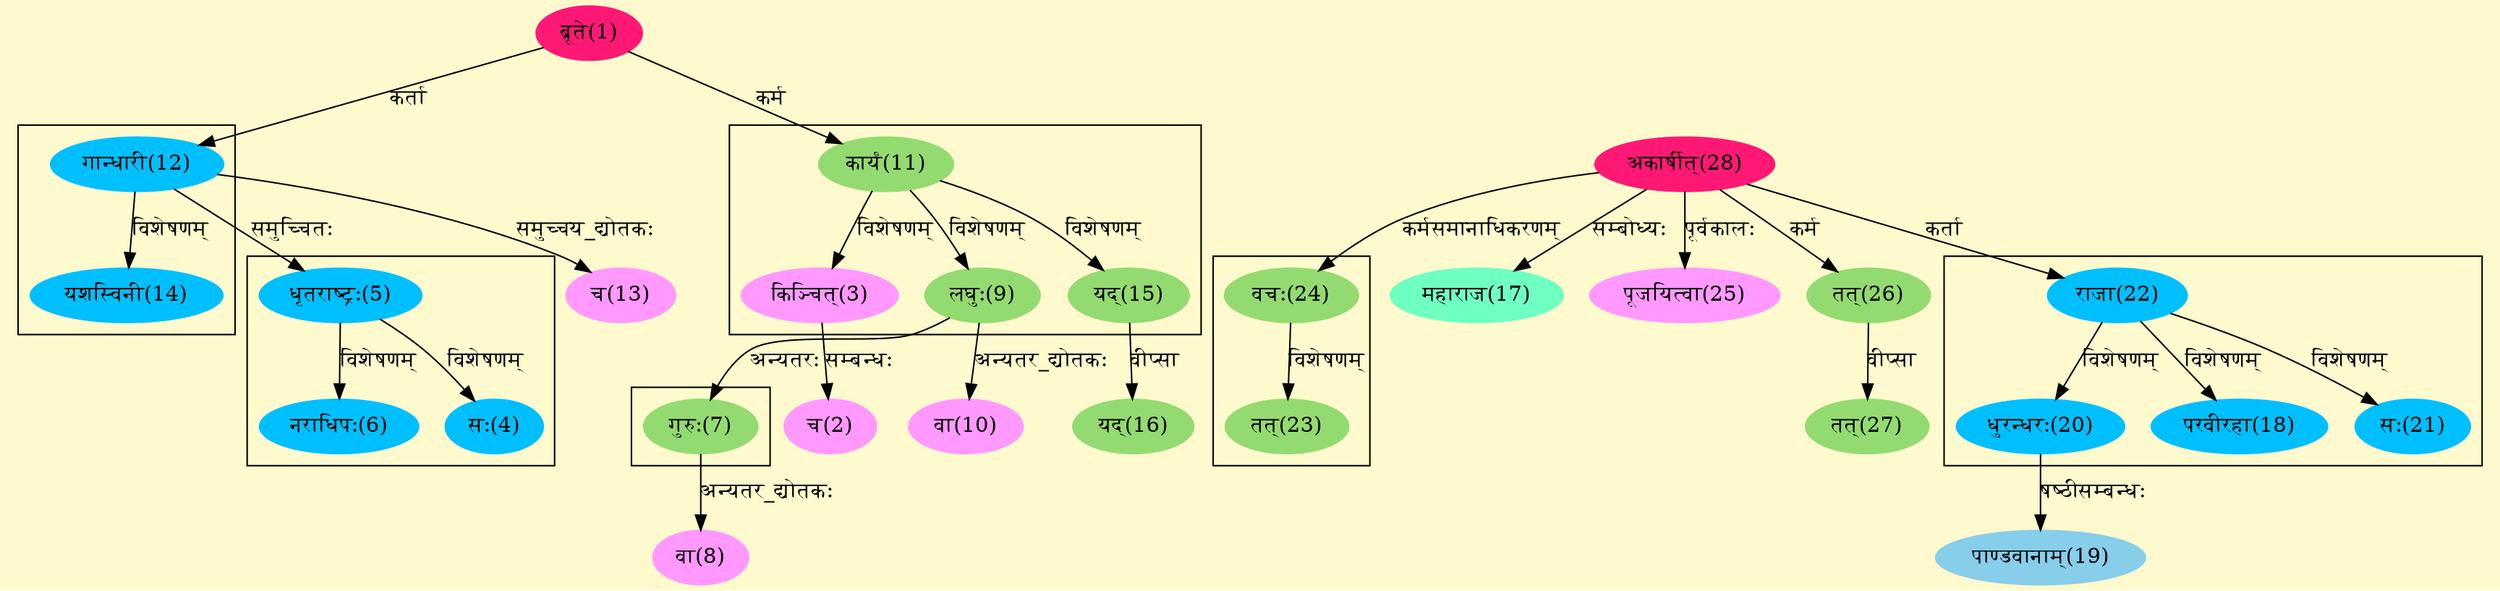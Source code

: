 digraph G{
rankdir=BT;
 compound=true;
 bgcolor="lemonchiffon1";

subgraph cluster_1{
Node3 [style=filled, color="#FF99FF" label = "किञ्चित्(3)"]
Node11 [style=filled, color="#93DB70" label = "कार्यं(11)"]
Node9 [style=filled, color="#93DB70" label = "लघुः(9)"]
Node15 [style=filled, color="#93DB70" label = "यद्(15)"]

}

subgraph cluster_2{
Node4 [style=filled, color="#00BFFF" label = "सः(4)"]
Node5 [style=filled, color="#00BFFF" label = "धृतराष्ट्रः(5)"]
Node6 [style=filled, color="#00BFFF" label = "नराधिपः(6)"]

}

subgraph cluster_3{
Node5 [style=filled, color="#00BFFF" label = "धृतराष्ट्रः(5)"]
Node12 [style=filled, color="#00BFFF" label = "गान्धारी(12)"]
Node6 [style=filled, color="#00BFFF" label = "नराधिपः(6)"]
Node14 [style=filled, color="#00BFFF" label = "यशस्विनी(14)"]

}

subgraph cluster_4{
Node7 [style=filled, color="#93DB70" label = "गुरुः(7)"]
Node9 [style=filled, color="#93DB70" label = "लघुः(9)"]

}

subgraph cluster_5{
Node18 [style=filled, color="#00BFFF" label = "परवीरहा(18)"]
Node22 [style=filled, color="#00BFFF" label = "राजा(22)"]
Node20 [style=filled, color="#00BFFF" label = "धुरन्धरः(20)"]
Node21 [style=filled, color="#00BFFF" label = "सः(21)"]

}

subgraph cluster_6{
Node23 [style=filled, color="#93DB70" label = "तत्(23)"]
Node24 [style=filled, color="#93DB70" label = "वचः(24)"]

}
Node1 [style=filled, color="#FF1975" label = "ब्रूते(1)"]
Node12 [style=filled, color="#00BFFF" label = "गान्धारी(12)"]
Node [style=filled, color="" label = ""]
Node2 [style=filled, color="#FF99FF" label = "च(2)"]
Node3 [style=filled, color="#FF99FF" label = "किञ्चित्(3)"]
Node8 [style=filled, color="#FF99FF" label = "वा(8)"]
Node7 [style=filled, color="#93DB70" label = "गुरुः(7)"]
Node10 [style=filled, color="#FF99FF" label = "वा(10)"]
Node9 [style=filled, color="#93DB70" label = "लघुः(9)"]
Node11 [style=filled, color="#93DB70" label = "कार्यं(11)"]
Node13 [style=filled, color="#FF99FF" label = "च(13)"]
Node16 [style=filled, color="#93DB70" label = "यद्(16)"]
Node15 [style=filled, color="#93DB70" label = "यद्(15)"]
Node17 [style=filled, color="#6FFFC3" label = "महाराज(17)"]
Node28 [style=filled, color="#FF1975" label = "अकार्षीत्(28)"]
Node19 [style=filled, color="#87CEEB" label = "पाण्डवानाम्(19)"]
Node20 [style=filled, color="#00BFFF" label = "धुरन्धरः(20)"]
Node22 [style=filled, color="#00BFFF" label = "राजा(22)"]
Node24 [style=filled, color="#93DB70" label = "वचः(24)"]
Node25 [style=filled, color="#FF99FF" label = "पूजयित्वा(25)"]
Node26 [style=filled, color="#93DB70" label = "तत्(26)"]
Node27 [style=filled, color="#93DB70" label = "तत्(27)"]
/* Start of Relations section */

Node2 -> Node3 [  label="सम्बन्धः"  dir="back" ]
Node3 -> Node11 [  label="विशेषणम्"  dir="back" ]
Node4 -> Node5 [  label="विशेषणम्"  dir="back" ]
Node5 -> Node12 [  label="समुच्चितः"  dir="back" ]
Node6 -> Node5 [  label="विशेषणम्"  dir="back" ]
Node7 -> Node9 [  label="अन्यतरः"  dir="back" ]
Node8 -> Node7 [  label="अन्यतर_द्योतकः"  dir="back" ]
Node9 -> Node11 [  label="विशेषणम्"  dir="back" ]
Node10 -> Node9 [  label="अन्यतर_द्योतकः"  dir="back" ]
Node11 -> Node1 [  label="कर्म"  dir="back" ]
Node12 -> Node1 [  label="कर्ता"  dir="back" ]
Node13 -> Node12 [  label="समुच्चय_द्योतकः"  dir="back" ]
Node14 -> Node12 [  label="विशेषणम्"  dir="back" ]
Node15 -> Node11 [  label="विशेषणम्"  dir="back" ]
Node16 -> Node15 [  label="वीप्सा"  dir="back" ]
Node17 -> Node28 [  label="सम्बोध्यः"  dir="back" ]
Node18 -> Node22 [  label="विशेषणम्"  dir="back" ]
Node19 -> Node20 [  label="षष्ठीसम्बन्धः"  dir="back" ]
Node20 -> Node22 [  label="विशेषणम्"  dir="back" ]
Node21 -> Node22 [  label="विशेषणम्"  dir="back" ]
Node22 -> Node28 [  label="कर्ता"  dir="back" ]
Node23 -> Node24 [  label="विशेषणम्"  dir="back" ]
Node24 -> Node28 [  label="कर्मसमानाधिकरणम्"  dir="back" ]
Node25 -> Node28 [  label="पूर्वकालः"  dir="back" ]
Node26 -> Node28 [  label="कर्म"  dir="back" ]
Node27 -> Node26 [  label="वीप्सा"  dir="back" ]
}

